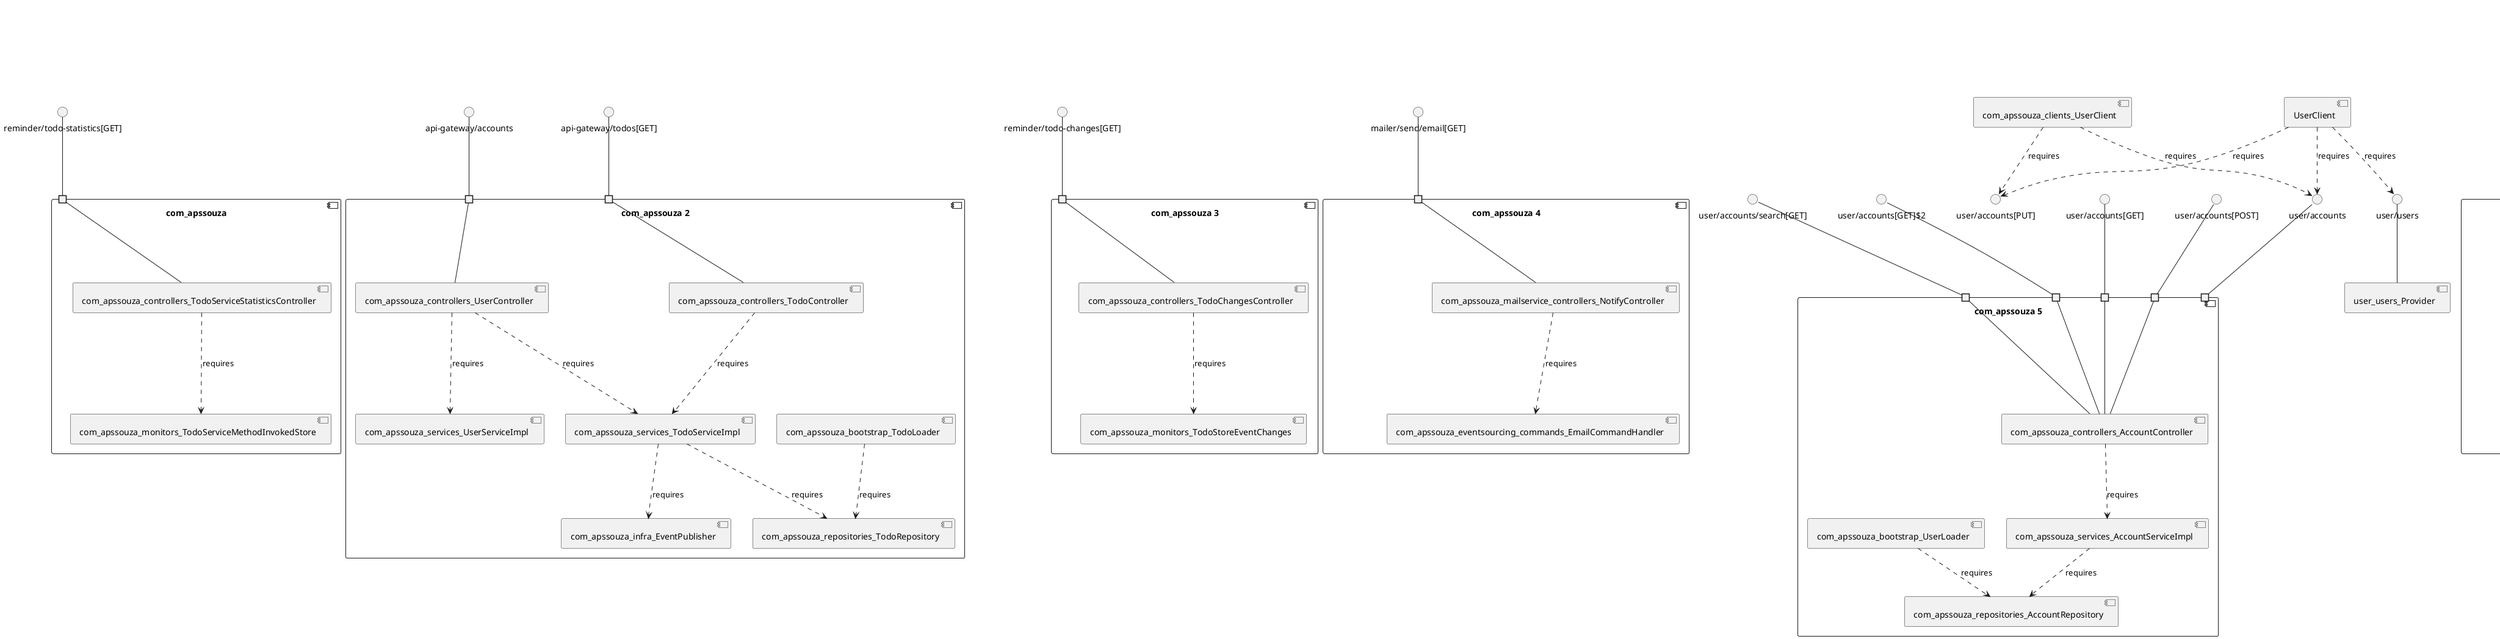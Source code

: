 @startuml
skinparam fixCircleLabelOverlapping true
skinparam componentStyle uml2
component "com_apssouza\n\n\n\n\n\n" {
[com_apssouza_monitors_TodoServiceMethodInvokedStore]
[com_apssouza_controllers_TodoServiceStatisticsController]
portin " " as com_apssouza_requires_reminder_todo_statistics_GET_
[com_apssouza_controllers_TodoServiceStatisticsController]..>[com_apssouza_monitors_TodoServiceMethodInvokedStore] : requires
"com_apssouza_requires_reminder_todo_statistics_GET_"--[com_apssouza_controllers_TodoServiceStatisticsController]
}
interface "reminder/todo-statistics[GET]" as interface.reminder_todo_statistics_GET_
interface.reminder_todo_statistics_GET_--"com_apssouza_requires_reminder_todo_statistics_GET_"
component "com_apssouza 2\n\n\n\n\n\n" {
[com_apssouza_controllers_TodoController]
[com_apssouza_infra_EventPublisher]
[com_apssouza_bootstrap_TodoLoader]
[com_apssouza_services_TodoServiceImpl]
[com_apssouza_controllers_UserController]
[com_apssouza_services_UserServiceImpl]
[com_apssouza_repositories_TodoRepository]
portin " " as com_apssouza_2_requires_api_gateway_accounts
portin " " as com_apssouza_2_requires_api_gateway_todos_GET_
[com_apssouza_services_TodoServiceImpl]..>[com_apssouza_repositories_TodoRepository] : requires
[com_apssouza_controllers_UserController]..>[com_apssouza_services_UserServiceImpl] : requires
[com_apssouza_controllers_TodoController]..>[com_apssouza_services_TodoServiceImpl] : requires
[com_apssouza_services_TodoServiceImpl]..>[com_apssouza_infra_EventPublisher] : requires
[com_apssouza_bootstrap_TodoLoader]..>[com_apssouza_repositories_TodoRepository] : requires
[com_apssouza_controllers_UserController]..>[com_apssouza_services_TodoServiceImpl] : requires
"com_apssouza_2_requires_api_gateway_todos_GET_"--[com_apssouza_controllers_TodoController]
"com_apssouza_2_requires_api_gateway_accounts"--[com_apssouza_controllers_UserController]
}
interface "api-gateway/accounts" as interface.api_gateway_accounts
interface.api_gateway_accounts--"com_apssouza_2_requires_api_gateway_accounts"
interface "api-gateway/todos[GET]" as interface.api_gateway_todos_GET_
interface.api_gateway_todos_GET_--"com_apssouza_2_requires_api_gateway_todos_GET_"
component "com_apssouza 3\n\n\n\n\n\n" {
[com_apssouza_monitors_TodoStoreEventChanges]
[com_apssouza_controllers_TodoChangesController]
portin " " as com_apssouza_3_requires_reminder_todo_changes_GET_
[com_apssouza_controllers_TodoChangesController]..>[com_apssouza_monitors_TodoStoreEventChanges] : requires
"com_apssouza_3_requires_reminder_todo_changes_GET_"--[com_apssouza_controllers_TodoChangesController]
}
interface "reminder/todo-changes[GET]" as interface.reminder_todo_changes_GET_
interface.reminder_todo_changes_GET_--"com_apssouza_3_requires_reminder_todo_changes_GET_"
component "com_apssouza 4\n\n\n\n\n\n" {
[com_apssouza_eventsourcing_commands_EmailCommandHandler]
[com_apssouza_mailservice_controllers_NotifyController]
portin " " as com_apssouza_4_requires_mailer_send_email_GET_
[com_apssouza_mailservice_controllers_NotifyController]..>[com_apssouza_eventsourcing_commands_EmailCommandHandler] : requires
"com_apssouza_4_requires_mailer_send_email_GET_"--[com_apssouza_mailservice_controllers_NotifyController]
}
interface "mailer/send/email[GET]" as interface.mailer_send_email_GET_
interface.mailer_send_email_GET_--"com_apssouza_4_requires_mailer_send_email_GET_"
component "com_apssouza 5\n\n\n\n\n\n" {
[com_apssouza_controllers_AccountController]
[com_apssouza_services_AccountServiceImpl]
[com_apssouza_bootstrap_UserLoader]
[com_apssouza_repositories_AccountRepository]
portin " " as com_apssouza_5_requires_user_accounts_GET_
portin " " as com_apssouza_5_requires_user_accounts_POST_
portin " " as com_apssouza_5_requires_user_accounts
portin " " as com_apssouza_5_requires_user_accounts_GET_2
portin " " as com_apssouza_5_requires_user_accounts_search_GET_
[com_apssouza_bootstrap_UserLoader]..>[com_apssouza_repositories_AccountRepository] : requires
[com_apssouza_services_AccountServiceImpl]..>[com_apssouza_repositories_AccountRepository] : requires
[com_apssouza_controllers_AccountController]..>[com_apssouza_services_AccountServiceImpl] : requires
"com_apssouza_5_requires_user_accounts_search_GET_"--[com_apssouza_controllers_AccountController]
"com_apssouza_5_requires_user_accounts_POST_"--[com_apssouza_controllers_AccountController]
"com_apssouza_5_requires_user_accounts_GET_"--[com_apssouza_controllers_AccountController]
"com_apssouza_5_requires_user_accounts_GET_2"--[com_apssouza_controllers_AccountController]
}
interface "user/accounts[GET]$2" as interface.user_accounts_GET_2
interface.user_accounts_GET_2--"com_apssouza_5_requires_user_accounts_GET_2"
interface "user/accounts[GET]" as interface.user_accounts_GET_
interface.user_accounts_GET_--"com_apssouza_5_requires_user_accounts_GET_"
interface "user/accounts[POST]" as interface.user_accounts_POST_
interface.user_accounts_POST_--"com_apssouza_5_requires_user_accounts_POST_"
interface "user/accounts" as interface.user_accounts
interface.user_accounts--"com_apssouza_5_requires_user_accounts"
interface "user/accounts/search[GET]" as interface.user_accounts_search_GET_
interface.user_accounts_search_GET_--"com_apssouza_5_requires_user_accounts_search_GET_"
component "com_apssouza_eventsourcing\n\n\n\n\n\n" {
[com_apssouza_eventsourcing_services_EventSourcingServiceImpl]
[com_apssouza_eventsourcing_eventstore_EventSerializer]
[com_apssouza_eventsourcing_eventstore_EventStoreRepository]
[com_apssouza_eventsourcing_services_EventSourcingServiceImpl]..>[com_apssouza_eventsourcing_eventstore_EventStoreRepository] : requires
[com_apssouza_eventsourcing_services_EventSourcingServiceImpl]..>[com_apssouza_eventsourcing_eventstore_EventSerializer] : requires
}
component "com_apssouza_integrations_socket_TodoSocketController\n\n\n\n\n\n" {
[com_apssouza_integrations_socket_TodoSocketController]
}
component "com_apssouza_mailservice\n\n\n\n\n\n" {
[com_apssouza_mailservice_controllers_EmailController]
[com_apssouza_mailservice_repository_EmailRepository]
portin " " as com_apssouza_mailservice_requires_mailer_emails_GET_
[com_apssouza_mailservice_controllers_EmailController]..>[com_apssouza_mailservice_repository_EmailRepository] : requires
"com_apssouza_mailservice_requires_mailer_emails_GET_"--[com_apssouza_mailservice_controllers_EmailController]
}
interface "mailer/emails[GET]" as interface.mailer_emails_GET_
interface.mailer_emails_GET_--"com_apssouza_mailservice_requires_mailer_emails_GET_"
interface "reminder/todos" as interface.reminder_todos
interface.reminder_todos--[TodoController]
interface "user/accounts" as interface.user_accounts
[UserClient]..>interface.user_accounts : requires
interface "user/accounts[PUT]" as interface.user_accounts_PUT_
[UserClient]..>interface.user_accounts_PUT_ : requires
interface "user/users" as interface.user_users
[UserClient]..>interface.user_users : requires
interface "user/accounts" as interface.user_accounts
[com_apssouza_clients_UserClient]..>interface.user_accounts : requires
interface "user/accounts[PUT]" as interface.user_accounts_PUT_
[com_apssouza_clients_UserClient]..>interface.user_accounts_PUT_ : requires
interface "com_apssouza_eventsourcing_services_ApplicationEventPublisher" as interface.com_apssouza_eventsourcing_services_ApplicationEventPublisher
interface.com_apssouza_eventsourcing_services_ApplicationEventPublisher--[com_apssouza_eventsourcing_services_ApplicationEventPublisher_Provider]
interface "com_apssouza_infra_ApplicationEventPublisher" as interface.com_apssouza_infra_ApplicationEventPublisher
interface.com_apssouza_infra_ApplicationEventPublisher--[com_apssouza_infra_ApplicationEventPublisher_Provider]
interface "com_apssouza_infra_Source" as interface.com_apssouza_infra_Source
interface.com_apssouza_infra_Source--[com_apssouza_infra_Source_Provider]
interface "user/users" as interface.user_users
interface.user_users--[user_users_Provider]

@enduml
